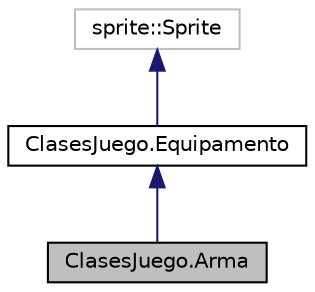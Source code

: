 digraph "ClasesJuego.Arma"
{
 // LATEX_PDF_SIZE
  edge [fontname="Helvetica",fontsize="10",labelfontname="Helvetica",labelfontsize="10"];
  node [fontname="Helvetica",fontsize="10",shape=record];
  Node1 [label="ClasesJuego.Arma",height=0.2,width=0.4,color="black", fillcolor="grey75", style="filled", fontcolor="black",tooltip=" "];
  Node2 -> Node1 [dir="back",color="midnightblue",fontsize="10",style="solid",fontname="Helvetica"];
  Node2 [label="ClasesJuego.Equipamento",height=0.2,width=0.4,color="black", fillcolor="white", style="filled",URL="$class_clases_juego_1_1_equipamento.html",tooltip=" "];
  Node3 -> Node2 [dir="back",color="midnightblue",fontsize="10",style="solid",fontname="Helvetica"];
  Node3 [label="sprite::Sprite",height=0.2,width=0.4,color="grey75", fillcolor="white", style="filled",tooltip=" "];
}
